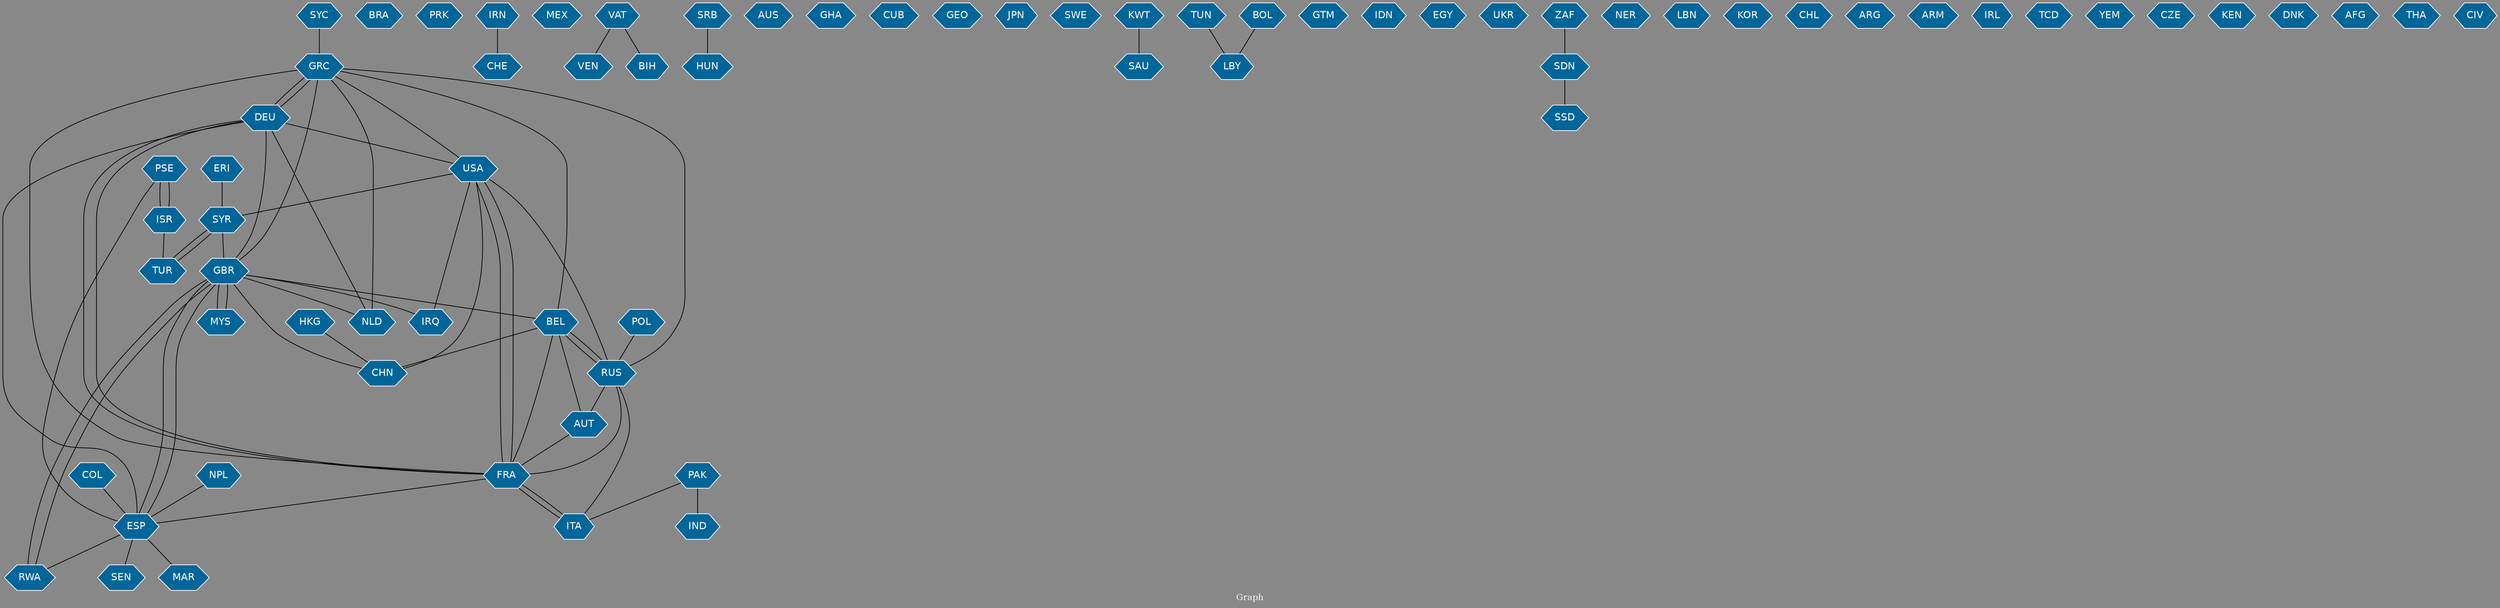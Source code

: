 // Countries together in item graph
graph {
	graph [bgcolor="#888888" fontcolor=white fontsize=12 label="Graph" outputorder=edgesfirst overlap=prism]
	node [color=white fillcolor="#006699" fontcolor=white fontname=Helvetica shape=hexagon style=filled]
	edge [arrowhead=open color=black fontcolor=white fontname=Courier fontsize=12]
		GRC [label=GRC]
		USA [label=USA]
		GBR [label=GBR]
		SYR [label=SYR]
		IND [label=IND]
		RUS [label=RUS]
		BRA [label=BRA]
		ISR [label=ISR]
		FRA [label=FRA]
		PRK [label=PRK]
		IRN [label=IRN]
		CHE [label=CHE]
		MYS [label=MYS]
		RWA [label=RWA]
		MEX [label=MEX]
		ESP [label=ESP]
		VEN [label=VEN]
		SRB [label=SRB]
		HUN [label=HUN]
		TUR [label=TUR]
		AUS [label=AUS]
		GHA [label=GHA]
		CUB [label=CUB]
		GEO [label=GEO]
		JPN [label=JPN]
		SWE [label=SWE]
		KWT [label=KWT]
		SAU [label=SAU]
		NPL [label=NPL]
		TUN [label=TUN]
		PAK [label=PAK]
		LBY [label=LBY]
		POL [label=POL]
		GTM [label=GTM]
		IDN [label=IDN]
		CHN [label=CHN]
		HKG [label=HKG]
		DEU [label=DEU]
		EGY [label=EGY]
		AUT [label=AUT]
		UKR [label=UKR]
		SDN [label=SDN]
		SSD [label=SSD]
		PSE [label=PSE]
		BEL [label=BEL]
		NER [label=NER]
		ITA [label=ITA]
		IRQ [label=IRQ]
		LBN [label=LBN]
		COL [label=COL]
		SYC [label=SYC]
		ZAF [label=ZAF]
		KOR [label=KOR]
		CHL [label=CHL]
		VAT [label=VAT]
		ARG [label=ARG]
		BIH [label=BIH]
		BOL [label=BOL]
		MAR [label=MAR]
		ERI [label=ERI]
		ARM [label=ARM]
		IRL [label=IRL]
		TCD [label=TCD]
		YEM [label=YEM]
		CZE [label=CZE]
		KEN [label=KEN]
		DNK [label=DNK]
		AFG [label=AFG]
		SEN [label=SEN]
		NLD [label=NLD]
		THA [label=THA]
		CIV [label=CIV]
			GBR -- DEU [weight=1]
			DEU -- GRC [weight=1]
			FRA -- USA [weight=1]
			FRA -- ITA [weight=1]
			ITA -- FRA [weight=1]
			ISR -- PSE [weight=2]
			SYR -- TUR [weight=2]
			GBR -- GRC [weight=2]
			PSE -- ISR [weight=3]
			AUT -- FRA [weight=1]
			ITA -- RUS [weight=1]
			GRC -- BEL [weight=3]
			COL -- ESP [weight=1]
			MYS -- GBR [weight=1]
			NPL -- ESP [weight=1]
			RUS -- FRA [weight=1]
			SYR -- GBR [weight=3]
			ESP -- SEN [weight=1]
			GBR -- CHN [weight=1]
			GBR -- BEL [weight=1]
			TUR -- SYR [weight=1]
			ESP -- RWA [weight=2]
			PAK -- ITA [weight=1]
			ESP -- DEU [weight=1]
			GBR -- RWA [weight=1]
			ZAF -- SDN [weight=1]
			ISR -- TUR [weight=1]
			SRB -- HUN [weight=3]
			DEU -- FRA [weight=1]
			BOL -- LBY [weight=1]
			USA -- SYR [weight=1]
			USA -- CHN [weight=1]
			VAT -- VEN [weight=1]
			TUN -- LBY [weight=1]
			BEL -- RUS [weight=2]
			FRA -- ESP [weight=1]
			USA -- IRQ [weight=1]
			ERI -- SYR [weight=1]
			SYC -- GRC [weight=1]
			ESP -- MAR [weight=1]
			GBR -- NLD [weight=1]
			RUS -- BEL [weight=1]
			USA -- GRC [weight=1]
			KWT -- SAU [weight=1]
			USA -- RUS [weight=1]
			BEL -- FRA [weight=1]
			BEL -- AUT [weight=1]
			RUS -- AUT [weight=1]
			HKG -- CHN [weight=1]
			GRC -- DEU [weight=2]
			SDN -- SSD [weight=1]
			BEL -- CHN [weight=1]
			ESP -- GBR [weight=1]
			DEU -- USA [weight=2]
			GRC -- NLD [weight=1]
			POL -- RUS [weight=1]
			PAK -- IND [weight=1]
			FRA -- GRC [weight=2]
			GBR -- ESP [weight=1]
			IRN -- CHE [weight=1]
			DEU -- NLD [weight=1]
			GBR -- MYS [weight=3]
			FRA -- DEU [weight=4]
			USA -- FRA [weight=3]
			GBR -- IRQ [weight=1]
			PSE -- ESP [weight=1]
			RUS -- GRC [weight=1]
			RWA -- GBR [weight=1]
			VAT -- BIH [weight=1]
}